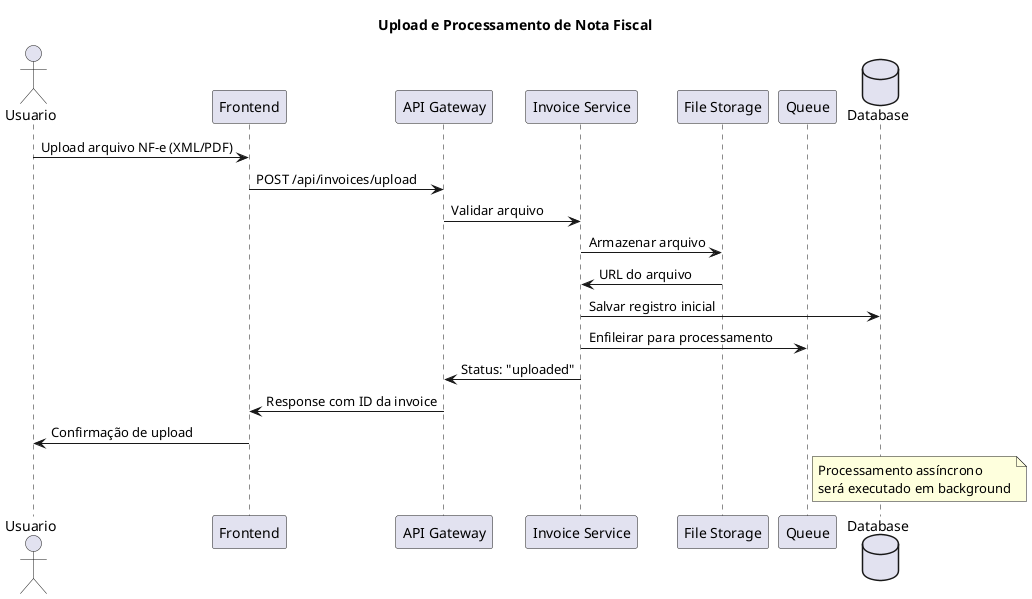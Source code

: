 @startuml upload-invoice
title Upload e Processamento de Nota Fiscal

actor Usuario as U
participant "Frontend" as F
participant "API Gateway" as API
participant "Invoice Service" as IS
participant "File Storage" as FS
participant "Queue" as Q
database "Database" as DB

U -> F: Upload arquivo NF-e (XML/PDF)
F -> API: POST /api/invoices/upload
API -> IS: Validar arquivo
IS -> FS: Armazenar arquivo
FS -> IS: URL do arquivo
IS -> DB: Salvar registro inicial
IS -> Q: Enfileirar para processamento
IS -> API: Status: "uploaded"
API -> F: Response com ID da invoice
F -> U: Confirmação de upload

note right of Q
  Processamento assíncrono
  será executado em background
end note

@enduml